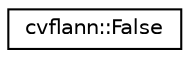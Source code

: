 digraph "Graphical Class Hierarchy"
{
 // LATEX_PDF_SIZE
  edge [fontname="Helvetica",fontsize="10",labelfontname="Helvetica",labelfontsize="10"];
  node [fontname="Helvetica",fontsize="10",shape=record];
  rankdir="LR";
  Node0 [label="cvflann::False",height=0.2,width=0.4,color="black", fillcolor="white", style="filled",URL="$classcvflann_1_1_false.html",tooltip=" "];
}
